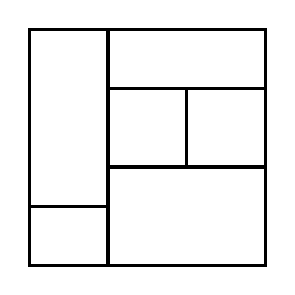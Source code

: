 \begin{tikzpicture}[very thick, scale=.5]
    \draw (0,3/2) rectangle (2,6);
    \draw (0,0) rectangle (2,3/2);
    \draw (2,9/2) rectangle (6,6);
    \draw (2,5/2) rectangle (4,9/2);
    \draw (4,5/2) rectangle (6,9/2);
    \draw (2,0) rectangle (6,5/2);
\end{tikzpicture}
